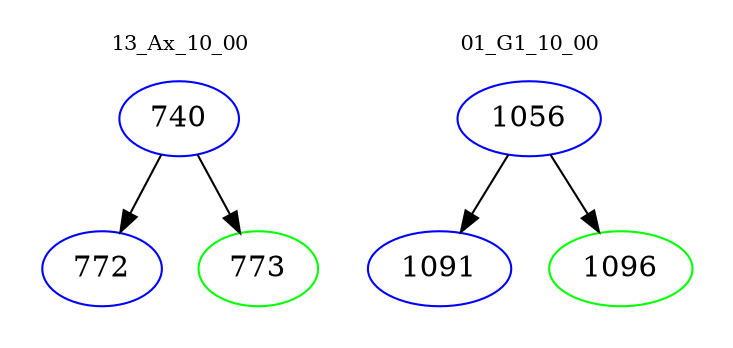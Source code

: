 digraph{
subgraph cluster_0 {
color = white
label = "13_Ax_10_00";
fontsize=10;
T0_740 [label="740", color="blue"]
T0_740 -> T0_772 [color="black"]
T0_772 [label="772", color="blue"]
T0_740 -> T0_773 [color="black"]
T0_773 [label="773", color="green"]
}
subgraph cluster_1 {
color = white
label = "01_G1_10_00";
fontsize=10;
T1_1056 [label="1056", color="blue"]
T1_1056 -> T1_1091 [color="black"]
T1_1091 [label="1091", color="blue"]
T1_1056 -> T1_1096 [color="black"]
T1_1096 [label="1096", color="green"]
}
}
